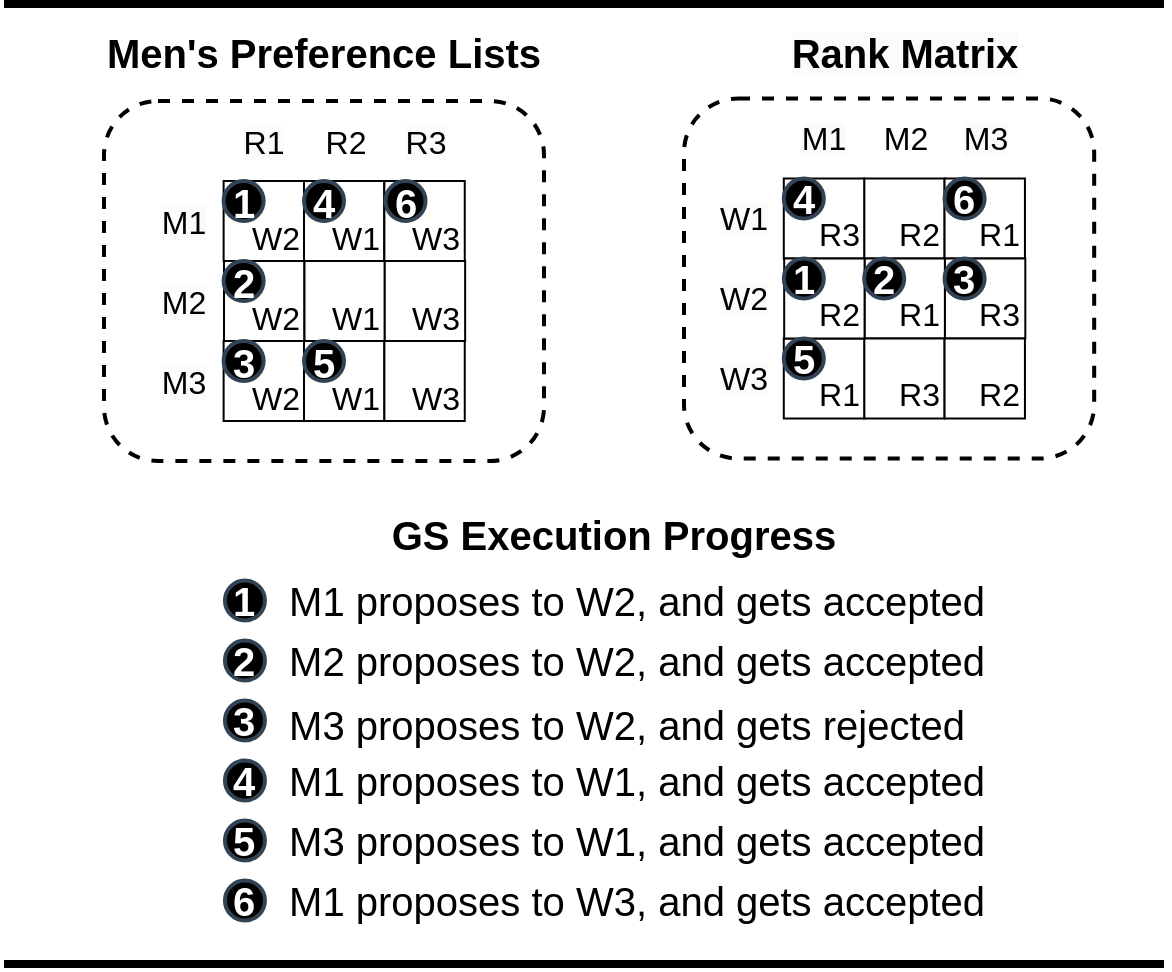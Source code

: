 <mxfile version="24.6.5" type="github">
  <diagram name="Page-1" id="hLBeSpaL_WLC4d95S9IL">
    <mxGraphModel dx="2091" dy="789" grid="1" gridSize="10" guides="1" tooltips="1" connect="1" arrows="1" fold="1" page="1" pageScale="1" pageWidth="850" pageHeight="1100" math="0" shadow="0">
      <root>
        <mxCell id="0" />
        <mxCell id="1" parent="0" />
        <mxCell id="XWL8p9wdiY37lmxaxb0n-114" value="" style="rounded=1;whiteSpace=wrap;html=1;strokeWidth=2;dashed=1;" vertex="1" parent="1">
          <mxGeometry x="230" y="428.5" width="220" height="180" as="geometry" />
        </mxCell>
        <mxCell id="XWL8p9wdiY37lmxaxb0n-115" value="" style="rounded=1;whiteSpace=wrap;html=1;strokeWidth=2;dashed=1;" vertex="1" parent="1">
          <mxGeometry x="520" y="427.25" width="205.09" height="180" as="geometry" />
        </mxCell>
        <mxCell id="XWL8p9wdiY37lmxaxb0n-38" value="1" style="ellipse;whiteSpace=wrap;html=1;aspect=fixed;strokeColor=#314354;align=center;verticalAlign=middle;fontFamily=Helvetica;fontSize=20;fillColor=#000000;fontColor=#ffffff;fontStyle=1;strokeWidth=2;" vertex="1" parent="1">
          <mxGeometry x="290.47" y="668.25" width="20" height="20" as="geometry" />
        </mxCell>
        <mxCell id="XWL8p9wdiY37lmxaxb0n-39" value="2" style="ellipse;whiteSpace=wrap;html=1;aspect=fixed;strokeColor=#314354;align=center;verticalAlign=middle;fontFamily=Helvetica;fontSize=20;fillColor=#000000;fontColor=#ffffff;fontStyle=1;strokeWidth=2;" vertex="1" parent="1">
          <mxGeometry x="290.47" y="698.25" width="20" height="20" as="geometry" />
        </mxCell>
        <mxCell id="XWL8p9wdiY37lmxaxb0n-40" value="3" style="ellipse;whiteSpace=wrap;html=1;aspect=fixed;strokeColor=#314354;align=center;verticalAlign=middle;fontFamily=Helvetica;fontSize=20;fillColor=#000000;fontColor=#ffffff;fontStyle=1;strokeWidth=2;" vertex="1" parent="1">
          <mxGeometry x="290.47" y="728.25" width="20" height="20" as="geometry" />
        </mxCell>
        <mxCell id="XWL8p9wdiY37lmxaxb0n-41" value="4" style="ellipse;whiteSpace=wrap;html=1;aspect=fixed;strokeColor=#314354;align=center;verticalAlign=middle;fontFamily=Helvetica;fontSize=20;fillColor=#000000;fontColor=#ffffff;fontStyle=1;strokeWidth=2;" vertex="1" parent="1">
          <mxGeometry x="290.47" y="758.25" width="20" height="20" as="geometry" />
        </mxCell>
        <mxCell id="XWL8p9wdiY37lmxaxb0n-42" value="5" style="ellipse;whiteSpace=wrap;html=1;aspect=fixed;strokeColor=#314354;align=center;verticalAlign=middle;fontFamily=Helvetica;fontSize=20;fillColor=#000000;fontColor=#ffffff;fontStyle=1;strokeWidth=2;" vertex="1" parent="1">
          <mxGeometry x="290.47" y="788.25" width="20" height="20" as="geometry" />
        </mxCell>
        <mxCell id="XWL8p9wdiY37lmxaxb0n-43" value="6" style="ellipse;whiteSpace=wrap;html=1;aspect=fixed;strokeColor=#314354;align=center;verticalAlign=middle;fontFamily=Helvetica;fontSize=20;fillColor=#000000;fontColor=#ffffff;fontStyle=1;strokeWidth=2;" vertex="1" parent="1">
          <mxGeometry x="290.47" y="818.25" width="20" height="20" as="geometry" />
        </mxCell>
        <mxCell id="XWL8p9wdiY37lmxaxb0n-44" value="&lt;h1 style=&quot;font-size: 20px;&quot;&gt;&lt;span style=&quot;font-size: 20px; font-weight: 400;&quot;&gt;&amp;nbsp;M1 proposes to W2, and gets accepted&lt;/span&gt;&lt;/h1&gt;" style="text;strokeColor=none;align=left;fillColor=none;html=1;verticalAlign=middle;whiteSpace=wrap;rounded=0;fontFamily=Helvetica;fontSize=20;fontColor=default;" vertex="1" parent="1">
          <mxGeometry x="315.47" y="663.25" width="405" height="30" as="geometry" />
        </mxCell>
        <mxCell id="XWL8p9wdiY37lmxaxb0n-45" value="&lt;h1 style=&quot;font-size: 20px;&quot;&gt;&lt;span style=&quot;font-size: 20px; font-weight: 400;&quot;&gt;&amp;nbsp;M2 proposes to W2, and gets accepted&lt;/span&gt;&lt;/h1&gt;" style="text;strokeColor=none;align=left;fillColor=none;html=1;verticalAlign=middle;whiteSpace=wrap;rounded=0;fontFamily=Helvetica;fontSize=20;fontColor=default;" vertex="1" parent="1">
          <mxGeometry x="315.47" y="693.25" width="365" height="30" as="geometry" />
        </mxCell>
        <mxCell id="XWL8p9wdiY37lmxaxb0n-46" value="&lt;h1 style=&quot;font-size: 20px;&quot;&gt;&lt;span style=&quot;font-size: 20px; font-weight: 400;&quot;&gt;&amp;nbsp;M3 proposes to W2, and gets rejected&lt;/span&gt;&lt;/h1&gt;" style="text;strokeColor=none;align=left;fillColor=none;html=1;verticalAlign=middle;whiteSpace=wrap;rounded=0;fontFamily=Helvetica;fontSize=20;fontColor=default;" vertex="1" parent="1">
          <mxGeometry x="315.47" y="724.75" width="365" height="30" as="geometry" />
        </mxCell>
        <mxCell id="XWL8p9wdiY37lmxaxb0n-47" value="&lt;h1 style=&quot;font-size: 20px;&quot;&gt;&lt;span style=&quot;font-size: 20px; font-weight: 400;&quot;&gt;&amp;nbsp;M1 proposes to W1, and gets accepted&lt;/span&gt;&lt;/h1&gt;" style="text;strokeColor=none;align=left;fillColor=none;html=1;verticalAlign=middle;whiteSpace=wrap;rounded=0;fontFamily=Helvetica;fontSize=20;fontColor=default;" vertex="1" parent="1">
          <mxGeometry x="315.47" y="753.25" width="365" height="30" as="geometry" />
        </mxCell>
        <mxCell id="XWL8p9wdiY37lmxaxb0n-48" value="&lt;h1 style=&quot;font-size: 20px;&quot;&gt;&lt;span style=&quot;font-size: 20px; font-weight: 400;&quot;&gt;&amp;nbsp;M3 proposes to W1, and gets accepted&lt;/span&gt;&lt;/h1&gt;" style="text;strokeColor=none;align=left;fillColor=none;html=1;verticalAlign=middle;whiteSpace=wrap;rounded=0;fontFamily=Helvetica;fontSize=20;fontColor=default;" vertex="1" parent="1">
          <mxGeometry x="315.47" y="783.25" width="365" height="30" as="geometry" />
        </mxCell>
        <mxCell id="XWL8p9wdiY37lmxaxb0n-49" value="&lt;h1 style=&quot;font-size: 20px;&quot;&gt;&lt;span style=&quot;font-size: 20px; font-weight: 400;&quot;&gt;&amp;nbsp;M1 proposes to W3, and gets accepted&lt;/span&gt;&lt;/h1&gt;" style="text;strokeColor=none;align=left;fillColor=none;html=1;verticalAlign=middle;whiteSpace=wrap;rounded=0;fontFamily=Helvetica;fontSize=20;fontColor=default;" vertex="1" parent="1">
          <mxGeometry x="315.47" y="813.25" width="365" height="30" as="geometry" />
        </mxCell>
        <mxCell id="XWL8p9wdiY37lmxaxb0n-50" value="&lt;h1 style=&quot;font-size: 20px;&quot;&gt;&lt;span style=&quot;font-size: 20px;&quot;&gt;GS Execution Progress&lt;/span&gt;&lt;/h1&gt;" style="text;strokeColor=none;align=center;fillColor=none;html=1;verticalAlign=middle;whiteSpace=wrap;rounded=0;fontFamily=Helvetica;fontSize=20;fontColor=default;fontStyle=1" vertex="1" parent="1">
          <mxGeometry x="370.47" y="630" width="230" height="30" as="geometry" />
        </mxCell>
        <mxCell id="XWL8p9wdiY37lmxaxb0n-68" value="W1" style="rounded=0;whiteSpace=wrap;html=1;fontSize=16;align=right;verticalAlign=bottom;" vertex="1" parent="1">
          <mxGeometry x="330.0" y="468.5" width="40.09" height="40" as="geometry" />
        </mxCell>
        <mxCell id="XWL8p9wdiY37lmxaxb0n-69" value="W3" style="rounded=0;whiteSpace=wrap;html=1;fontSize=16;align=right;verticalAlign=bottom;" vertex="1" parent="1">
          <mxGeometry x="370.19" y="468.5" width="40.19" height="40" as="geometry" />
        </mxCell>
        <mxCell id="XWL8p9wdiY37lmxaxb0n-70" value="W1" style="rounded=0;whiteSpace=wrap;html=1;fontSize=16;align=right;verticalAlign=bottom;" vertex="1" parent="1">
          <mxGeometry x="330.19" y="508.5" width="40.19" height="40" as="geometry" />
        </mxCell>
        <mxCell id="XWL8p9wdiY37lmxaxb0n-71" value="W3" style="rounded=0;whiteSpace=wrap;html=1;fontSize=16;align=right;verticalAlign=bottom;" vertex="1" parent="1">
          <mxGeometry x="370.38" y="508.5" width="40.19" height="40" as="geometry" />
        </mxCell>
        <mxCell id="XWL8p9wdiY37lmxaxb0n-72" value="W1" style="rounded=0;whiteSpace=wrap;html=1;fontSize=16;align=right;verticalAlign=bottom;" vertex="1" parent="1">
          <mxGeometry x="330" y="548.5" width="40.19" height="40" as="geometry" />
        </mxCell>
        <mxCell id="XWL8p9wdiY37lmxaxb0n-73" value="W3" style="rounded=0;whiteSpace=wrap;html=1;fontSize=16;align=right;verticalAlign=bottom;" vertex="1" parent="1">
          <mxGeometry x="370.19" y="548.5" width="40.19" height="40" as="geometry" />
        </mxCell>
        <mxCell id="XWL8p9wdiY37lmxaxb0n-74" value="W2" style="rounded=0;whiteSpace=wrap;html=1;strokeWidth=1;fontSize=16;align=right;verticalAlign=bottom;" vertex="1" parent="1">
          <mxGeometry x="289.81" y="548.5" width="40.19" height="40" as="geometry" />
        </mxCell>
        <mxCell id="XWL8p9wdiY37lmxaxb0n-75" value="&lt;span style=&quot;font-size: 20px; text-wrap: nowrap;&quot;&gt;&lt;span style=&quot;font-size: 20px;&quot;&gt;Men&#39;s Preference Lists&lt;/span&gt;&lt;/span&gt;" style="text;whiteSpace=wrap;html=1;align=center;strokeColor=none;verticalAlign=middle;strokeWidth=0;fontSize=20;fontStyle=1" vertex="1" parent="1">
          <mxGeometry x="239.96" y="394" width="200.09" height="20" as="geometry" />
        </mxCell>
        <mxCell id="XWL8p9wdiY37lmxaxb0n-76" value="&lt;span style=&quot;color: rgb(0, 0, 0); font-family: Helvetica; font-size: 16px; font-style: normal; font-variant-ligatures: normal; font-variant-caps: normal; font-weight: 400; letter-spacing: normal; orphans: 2; text-indent: 0px; text-transform: none; widows: 2; word-spacing: 0px; -webkit-text-stroke-width: 0px; white-space: normal; background-color: rgb(251, 251, 251); text-decoration-thickness: initial; text-decoration-style: initial; text-decoration-color: initial; float: none; display: inline !important;&quot;&gt;M1&lt;/span&gt;" style="text;whiteSpace=wrap;html=1;align=center;verticalAlign=middle;fontSize=16;" vertex="1" parent="1">
          <mxGeometry x="250.0" y="468.5" width="40" height="40" as="geometry" />
        </mxCell>
        <mxCell id="XWL8p9wdiY37lmxaxb0n-77" value="&lt;span style=&quot;color: rgb(0, 0, 0); font-family: Helvetica; font-size: 16px; font-style: normal; font-variant-ligatures: normal; font-variant-caps: normal; font-weight: 400; letter-spacing: normal; orphans: 2; text-indent: 0px; text-transform: none; widows: 2; word-spacing: 0px; -webkit-text-stroke-width: 0px; white-space: normal; background-color: rgb(251, 251, 251); text-decoration-thickness: initial; text-decoration-style: initial; text-decoration-color: initial; float: none; display: inline !important;&quot;&gt;M2&lt;/span&gt;" style="text;whiteSpace=wrap;html=1;align=center;verticalAlign=middle;fontSize=16;" vertex="1" parent="1">
          <mxGeometry x="250.0" y="508.5" width="40" height="40" as="geometry" />
        </mxCell>
        <mxCell id="XWL8p9wdiY37lmxaxb0n-78" value="&lt;span style=&quot;color: rgb(0, 0, 0); font-family: Helvetica; font-size: 16px; font-style: normal; font-variant-ligatures: normal; font-variant-caps: normal; font-weight: 400; letter-spacing: normal; orphans: 2; text-indent: 0px; text-transform: none; widows: 2; word-spacing: 0px; -webkit-text-stroke-width: 0px; white-space: normal; background-color: rgb(251, 251, 251); text-decoration-thickness: initial; text-decoration-style: initial; text-decoration-color: initial; float: none; display: inline !important;&quot;&gt;M3&lt;/span&gt;" style="text;whiteSpace=wrap;html=1;align=center;verticalAlign=middle;fontSize=16;" vertex="1" parent="1">
          <mxGeometry x="250.0" y="548.5" width="40" height="40" as="geometry" />
        </mxCell>
        <mxCell id="XWL8p9wdiY37lmxaxb0n-79" value="&lt;span style=&quot;color: rgb(0, 0, 0); font-family: Helvetica; font-size: 16px; font-style: normal; font-variant-ligatures: normal; font-variant-caps: normal; font-weight: 400; letter-spacing: normal; orphans: 2; text-indent: 0px; text-transform: none; widows: 2; word-spacing: 0px; -webkit-text-stroke-width: 0px; white-space: normal; background-color: rgb(251, 251, 251); text-decoration-thickness: initial; text-decoration-style: initial; text-decoration-color: initial; float: none; display: inline !important;&quot;&gt;R1&lt;/span&gt;" style="text;whiteSpace=wrap;html=1;align=center;verticalAlign=middle;fontSize=16;" vertex="1" parent="1">
          <mxGeometry x="290.19" y="428.5" width="40" height="40" as="geometry" />
        </mxCell>
        <mxCell id="XWL8p9wdiY37lmxaxb0n-80" value="R2" style="text;whiteSpace=wrap;html=1;align=center;verticalAlign=middle;fontSize=16;" vertex="1" parent="1">
          <mxGeometry x="330.76" y="428.5" width="40" height="40" as="geometry" />
        </mxCell>
        <mxCell id="XWL8p9wdiY37lmxaxb0n-81" value="&lt;span style=&quot;color: rgb(0, 0, 0); font-family: Helvetica; font-size: 16px; font-style: normal; font-variant-ligatures: normal; font-variant-caps: normal; font-weight: 400; letter-spacing: normal; orphans: 2; text-indent: 0px; text-transform: none; widows: 2; word-spacing: 0px; -webkit-text-stroke-width: 0px; white-space: normal; background-color: rgb(251, 251, 251); text-decoration-thickness: initial; text-decoration-style: initial; text-decoration-color: initial; float: none; display: inline !important;&quot;&gt;R3&lt;/span&gt;" style="text;whiteSpace=wrap;html=1;align=center;verticalAlign=middle;fontSize=16;" vertex="1" parent="1">
          <mxGeometry x="370.57" y="428.5" width="40" height="40" as="geometry" />
        </mxCell>
        <mxCell id="XWL8p9wdiY37lmxaxb0n-82" value="W2" style="rounded=0;whiteSpace=wrap;html=1;strokeWidth=1;fontSize=16;align=right;verticalAlign=bottom;" vertex="1" parent="1">
          <mxGeometry x="290.0" y="508.5" width="40.09" height="40" as="geometry" />
        </mxCell>
        <mxCell id="XWL8p9wdiY37lmxaxb0n-83" value="&lt;span style=&quot;font-size: 16px;&quot;&gt;W2&lt;/span&gt;" style="rounded=0;whiteSpace=wrap;html=1;strokeWidth=1;fontSize=16;strokeColor=default;align=right;verticalAlign=bottom;fontFamily=Helvetica;fontColor=default;fillColor=default;fontStyle=0" vertex="1" parent="1">
          <mxGeometry x="289.81" y="468.5" width="40.19" height="40" as="geometry" />
        </mxCell>
        <mxCell id="XWL8p9wdiY37lmxaxb0n-85" value="R2" style="rounded=0;whiteSpace=wrap;html=1;fontSize=16;align=right;verticalAlign=bottom;" vertex="1" parent="1">
          <mxGeometry x="610.09" y="467.25" width="40.19" height="40" as="geometry" />
        </mxCell>
        <mxCell id="XWL8p9wdiY37lmxaxb0n-86" value="R1" style="rounded=0;whiteSpace=wrap;html=1;fontSize=16;align=right;verticalAlign=bottom;" vertex="1" parent="1">
          <mxGeometry x="650.28" y="467.25" width="40.19" height="40" as="geometry" />
        </mxCell>
        <mxCell id="XWL8p9wdiY37lmxaxb0n-87" value="R1" style="rounded=0;whiteSpace=wrap;html=1;fontSize=16;align=right;verticalAlign=bottom;" vertex="1" parent="1">
          <mxGeometry x="610.28" y="507.25" width="40.19" height="40" as="geometry" />
        </mxCell>
        <mxCell id="XWL8p9wdiY37lmxaxb0n-88" value="R3" style="rounded=0;whiteSpace=wrap;html=1;fontSize=16;align=right;verticalAlign=bottom;" vertex="1" parent="1">
          <mxGeometry x="650.47" y="507.25" width="40.19" height="40" as="geometry" />
        </mxCell>
        <mxCell id="XWL8p9wdiY37lmxaxb0n-89" value="R3" style="rounded=0;whiteSpace=wrap;html=1;fontSize=16;align=right;verticalAlign=bottom;" vertex="1" parent="1">
          <mxGeometry x="610.09" y="547.25" width="40.19" height="40" as="geometry" />
        </mxCell>
        <mxCell id="XWL8p9wdiY37lmxaxb0n-90" value="R2" style="rounded=0;whiteSpace=wrap;html=1;fontSize=16;align=right;verticalAlign=bottom;" vertex="1" parent="1">
          <mxGeometry x="650.28" y="547.25" width="40.19" height="40" as="geometry" />
        </mxCell>
        <mxCell id="XWL8p9wdiY37lmxaxb0n-91" value="R1" style="rounded=0;whiteSpace=wrap;html=1;strokeWidth=1;fontSize=16;align=right;verticalAlign=bottom;" vertex="1" parent="1">
          <mxGeometry x="569.9" y="547.25" width="40.19" height="40" as="geometry" />
        </mxCell>
        <mxCell id="XWL8p9wdiY37lmxaxb0n-92" value="R3" style="rounded=0;whiteSpace=wrap;html=1;strokeWidth=1;fontSize=16;align=right;verticalAlign=bottom;" vertex="1" parent="1">
          <mxGeometry x="569.9" y="467.25" width="40.19" height="40" as="geometry" />
        </mxCell>
        <mxCell id="XWL8p9wdiY37lmxaxb0n-93" value="&lt;span style=&quot;color: rgb(0, 0, 0); font-family: Helvetica; font-size: 20px; font-style: normal; font-variant-ligatures: normal; font-variant-caps: normal; letter-spacing: normal; orphans: 2; text-indent: 0px; text-transform: none; widows: 2; word-spacing: 0px; -webkit-text-stroke-width: 0px; white-space: nowrap; background-color: rgb(251, 251, 251); text-decoration-thickness: initial; text-decoration-style: initial; text-decoration-color: initial; float: none; display: inline !important;&quot;&gt;Rank Matrix&lt;/span&gt;" style="text;whiteSpace=wrap;html=1;align=center;strokeColor=none;verticalAlign=middle;strokeWidth=0;fontSize=20;fontStyle=1" vertex="1" parent="1">
          <mxGeometry x="591.23" y="394" width="79.24" height="20" as="geometry" />
        </mxCell>
        <mxCell id="XWL8p9wdiY37lmxaxb0n-94" value="&lt;span style=&quot;color: rgb(0, 0, 0); font-family: Helvetica; font-size: 16px; font-style: normal; font-variant-ligatures: normal; font-variant-caps: normal; font-weight: 400; letter-spacing: normal; orphans: 2; text-indent: 0px; text-transform: none; widows: 2; word-spacing: 0px; -webkit-text-stroke-width: 0px; white-space: normal; background-color: rgb(251, 251, 251); text-decoration-thickness: initial; text-decoration-style: initial; text-decoration-color: initial; float: none; display: inline !important;&quot;&gt;W1&lt;/span&gt;" style="text;whiteSpace=wrap;html=1;align=center;verticalAlign=middle;fontSize=16;" vertex="1" parent="1">
          <mxGeometry x="530.09" y="467.25" width="40" height="40" as="geometry" />
        </mxCell>
        <mxCell id="XWL8p9wdiY37lmxaxb0n-95" value="&lt;span style=&quot;color: rgb(0, 0, 0); font-family: Helvetica; font-size: 16px; font-style: normal; font-variant-ligatures: normal; font-variant-caps: normal; font-weight: 400; letter-spacing: normal; orphans: 2; text-indent: 0px; text-transform: none; widows: 2; word-spacing: 0px; -webkit-text-stroke-width: 0px; white-space: normal; background-color: rgb(251, 251, 251); text-decoration-thickness: initial; text-decoration-style: initial; text-decoration-color: initial; float: none; display: inline !important;&quot;&gt;W2&lt;/span&gt;" style="text;whiteSpace=wrap;html=1;align=center;verticalAlign=middle;fontSize=16;" vertex="1" parent="1">
          <mxGeometry x="530.09" y="507.25" width="40" height="40" as="geometry" />
        </mxCell>
        <mxCell id="XWL8p9wdiY37lmxaxb0n-96" value="&lt;span style=&quot;color: rgb(0, 0, 0); font-family: Helvetica; font-size: 16px; font-style: normal; font-variant-ligatures: normal; font-variant-caps: normal; font-weight: 400; letter-spacing: normal; orphans: 2; text-indent: 0px; text-transform: none; widows: 2; word-spacing: 0px; -webkit-text-stroke-width: 0px; white-space: normal; background-color: rgb(251, 251, 251); text-decoration-thickness: initial; text-decoration-style: initial; text-decoration-color: initial; float: none; display: inline !important;&quot;&gt;W3&lt;/span&gt;" style="text;whiteSpace=wrap;html=1;align=center;verticalAlign=middle;fontSize=16;" vertex="1" parent="1">
          <mxGeometry x="530.09" y="547.25" width="40" height="40" as="geometry" />
        </mxCell>
        <mxCell id="XWL8p9wdiY37lmxaxb0n-97" value="&lt;span style=&quot;color: rgb(0, 0, 0); font-family: Helvetica; font-size: 16px; font-style: normal; font-variant-ligatures: normal; font-variant-caps: normal; font-weight: 400; letter-spacing: normal; orphans: 2; text-indent: 0px; text-transform: none; widows: 2; word-spacing: 0px; -webkit-text-stroke-width: 0px; white-space: normal; background-color: rgb(251, 251, 251); text-decoration-thickness: initial; text-decoration-style: initial; text-decoration-color: initial; float: none; display: inline !important;&quot;&gt;M1&lt;/span&gt;" style="text;whiteSpace=wrap;html=1;align=center;verticalAlign=middle;fontSize=16;" vertex="1" parent="1">
          <mxGeometry x="570.28" y="427.25" width="40" height="40" as="geometry" />
        </mxCell>
        <mxCell id="XWL8p9wdiY37lmxaxb0n-98" value="M2" style="text;whiteSpace=wrap;html=1;align=center;verticalAlign=middle;fontSize=16;" vertex="1" parent="1">
          <mxGeometry x="610.85" y="427.25" width="40" height="40" as="geometry" />
        </mxCell>
        <mxCell id="XWL8p9wdiY37lmxaxb0n-99" value="&lt;span style=&quot;color: rgb(0, 0, 0); font-family: Helvetica; font-size: 16px; font-style: normal; font-variant-ligatures: normal; font-variant-caps: normal; font-weight: 400; letter-spacing: normal; orphans: 2; text-indent: 0px; text-transform: none; widows: 2; word-spacing: 0px; -webkit-text-stroke-width: 0px; white-space: normal; background-color: rgb(251, 251, 251); text-decoration-thickness: initial; text-decoration-style: initial; text-decoration-color: initial; float: none; display: inline !important;&quot;&gt;M3&lt;/span&gt;" style="text;whiteSpace=wrap;html=1;align=center;verticalAlign=middle;fontSize=16;" vertex="1" parent="1">
          <mxGeometry x="650.66" y="427.25" width="40" height="40" as="geometry" />
        </mxCell>
        <mxCell id="XWL8p9wdiY37lmxaxb0n-100" value="&lt;span style=&quot;font-size: 16px;&quot;&gt;R2&lt;/span&gt;" style="rounded=0;whiteSpace=wrap;html=1;strokeWidth=1;fontSize=16;strokeColor=default;align=right;verticalAlign=bottom;fontFamily=Helvetica;fontColor=default;fillColor=default;fontStyle=0" vertex="1" parent="1">
          <mxGeometry x="570.09" y="507.25" width="40.19" height="40" as="geometry" />
        </mxCell>
        <mxCell id="XWL8p9wdiY37lmxaxb0n-102" value="1" style="ellipse;whiteSpace=wrap;html=1;aspect=fixed;strokeColor=#314354;align=center;verticalAlign=middle;fontFamily=Helvetica;fontSize=20;fillColor=#000000;fontColor=#ffffff;fontStyle=1;strokeWidth=2;" vertex="1" parent="1">
          <mxGeometry x="289.81" y="468.5" width="20" height="20" as="geometry" />
        </mxCell>
        <mxCell id="XWL8p9wdiY37lmxaxb0n-103" value="2" style="ellipse;whiteSpace=wrap;html=1;aspect=fixed;strokeColor=#314354;align=center;verticalAlign=middle;fontFamily=Helvetica;fontSize=20;fillColor=#000000;fontColor=#ffffff;fontStyle=1;strokeWidth=2;" vertex="1" parent="1">
          <mxGeometry x="289.81" y="508.5" width="20" height="20" as="geometry" />
        </mxCell>
        <mxCell id="XWL8p9wdiY37lmxaxb0n-104" value="3" style="ellipse;whiteSpace=wrap;html=1;aspect=fixed;strokeColor=#314354;align=center;verticalAlign=middle;fontFamily=Helvetica;fontSize=20;fillColor=#000000;fontColor=#ffffff;fontStyle=1;strokeWidth=2;" vertex="1" parent="1">
          <mxGeometry x="289.81" y="548.5" width="20" height="20" as="geometry" />
        </mxCell>
        <mxCell id="XWL8p9wdiY37lmxaxb0n-105" value="4" style="ellipse;whiteSpace=wrap;html=1;aspect=fixed;strokeColor=#314354;align=center;verticalAlign=middle;fontFamily=Helvetica;fontSize=20;fillColor=#000000;fontColor=#ffffff;fontStyle=1;strokeWidth=2;" vertex="1" parent="1">
          <mxGeometry x="330" y="468.5" width="20" height="20" as="geometry" />
        </mxCell>
        <mxCell id="XWL8p9wdiY37lmxaxb0n-106" value="5" style="ellipse;whiteSpace=wrap;html=1;aspect=fixed;strokeColor=#314354;align=center;verticalAlign=middle;fontFamily=Helvetica;fontSize=20;fillColor=#000000;fontColor=#ffffff;fontStyle=1;strokeWidth=2;" vertex="1" parent="1">
          <mxGeometry x="330" y="548.5" width="20" height="20" as="geometry" />
        </mxCell>
        <mxCell id="XWL8p9wdiY37lmxaxb0n-107" value="6" style="ellipse;whiteSpace=wrap;html=1;aspect=fixed;strokeColor=#314354;align=center;verticalAlign=middle;fontFamily=Helvetica;fontSize=20;fillColor=#000000;fontColor=#ffffff;fontStyle=1;strokeWidth=2;" vertex="1" parent="1">
          <mxGeometry x="370.76" y="468.5" width="20" height="20" as="geometry" />
        </mxCell>
        <mxCell id="XWL8p9wdiY37lmxaxb0n-108" value="1" style="ellipse;whiteSpace=wrap;html=1;aspect=fixed;strokeColor=#314354;align=center;verticalAlign=middle;fontFamily=Helvetica;fontSize=20;fillColor=#000000;fontColor=#ffffff;fontStyle=1;strokeWidth=2;" vertex="1" parent="1">
          <mxGeometry x="569.9" y="507.25" width="20" height="20" as="geometry" />
        </mxCell>
        <mxCell id="XWL8p9wdiY37lmxaxb0n-109" value="5" style="ellipse;whiteSpace=wrap;html=1;aspect=fixed;strokeColor=#314354;align=center;verticalAlign=middle;fontFamily=Helvetica;fontSize=20;fillColor=#000000;fontColor=#ffffff;fontStyle=1;strokeWidth=2;" vertex="1" parent="1">
          <mxGeometry x="569.9" y="547.25" width="20" height="20" as="geometry" />
        </mxCell>
        <mxCell id="XWL8p9wdiY37lmxaxb0n-110" value="4" style="ellipse;whiteSpace=wrap;html=1;aspect=fixed;strokeColor=#314354;align=center;verticalAlign=middle;fontFamily=Helvetica;fontSize=20;fillColor=#000000;fontColor=#ffffff;fontStyle=1;strokeWidth=2;" vertex="1" parent="1">
          <mxGeometry x="569.9" y="467.25" width="20" height="20" as="geometry" />
        </mxCell>
        <mxCell id="XWL8p9wdiY37lmxaxb0n-111" value="2" style="ellipse;whiteSpace=wrap;html=1;aspect=fixed;strokeColor=#314354;align=center;verticalAlign=middle;fontFamily=Helvetica;fontSize=20;fillColor=#000000;fontColor=#ffffff;fontStyle=1;strokeWidth=2;" vertex="1" parent="1">
          <mxGeometry x="610.09" y="507.25" width="20" height="20" as="geometry" />
        </mxCell>
        <mxCell id="XWL8p9wdiY37lmxaxb0n-112" value="3" style="ellipse;whiteSpace=wrap;html=1;aspect=fixed;strokeColor=#314354;align=center;verticalAlign=middle;fontFamily=Helvetica;fontSize=20;fillColor=#000000;fontColor=#ffffff;fontStyle=1;spacing=0;strokeWidth=2;" vertex="1" parent="1">
          <mxGeometry x="650.28" y="507.25" width="20" height="20" as="geometry" />
        </mxCell>
        <mxCell id="XWL8p9wdiY37lmxaxb0n-113" value="6" style="ellipse;whiteSpace=wrap;html=1;aspect=fixed;strokeColor=#314354;align=center;verticalAlign=middle;fontFamily=Helvetica;fontSize=20;fillColor=#000000;fontColor=#ffffff;fontStyle=1;strokeWidth=2;" vertex="1" parent="1">
          <mxGeometry x="650.28" y="467.25" width="20" height="20" as="geometry" />
        </mxCell>
        <mxCell id="XWL8p9wdiY37lmxaxb0n-120" value="" style="endArrow=none;html=1;rounded=0;strokeWidth=4;" edge="1" parent="1">
          <mxGeometry width="50" height="50" relative="1" as="geometry">
            <mxPoint x="180" y="380" as="sourcePoint" />
            <mxPoint x="760" y="380" as="targetPoint" />
          </mxGeometry>
        </mxCell>
        <mxCell id="XWL8p9wdiY37lmxaxb0n-121" value="" style="endArrow=none;html=1;rounded=0;strokeWidth=4;" edge="1" parent="1">
          <mxGeometry width="50" height="50" relative="1" as="geometry">
            <mxPoint x="180" y="860" as="sourcePoint" />
            <mxPoint x="760" y="860" as="targetPoint" />
          </mxGeometry>
        </mxCell>
      </root>
    </mxGraphModel>
  </diagram>
</mxfile>
